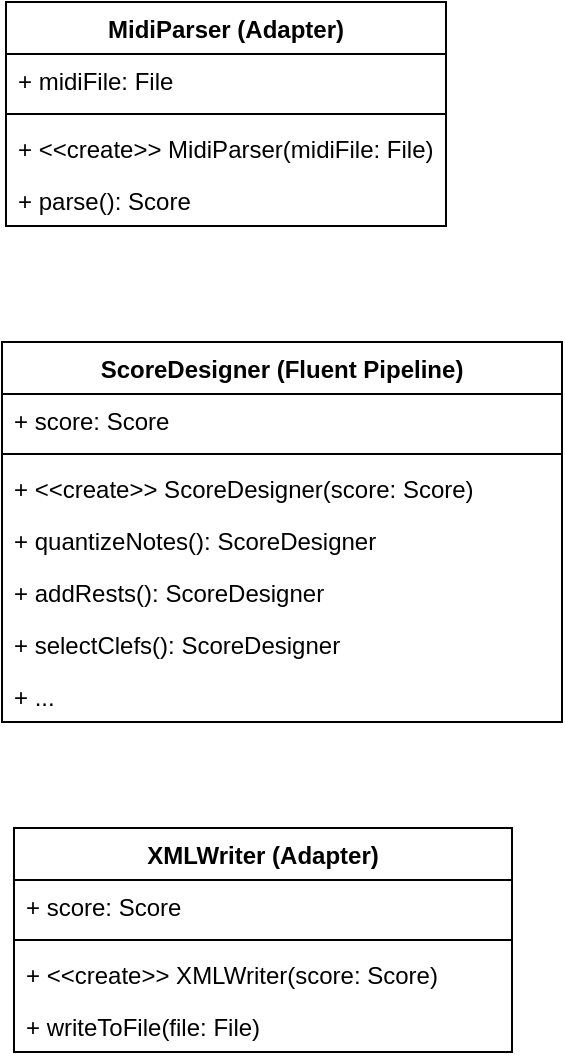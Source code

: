 <mxfile version="28.2.1">
  <diagram name="Page-1" id="jH5Ggu5JJqw-PBby8OYb">
    <mxGraphModel dx="1546" dy="889" grid="0" gridSize="10" guides="1" tooltips="1" connect="1" arrows="1" fold="1" page="1" pageScale="1" pageWidth="850" pageHeight="1100" math="0" shadow="0">
      <root>
        <mxCell id="0" />
        <mxCell id="1" parent="0" />
        <mxCell id="qydSV1-yAPoVhm1l1adm-1" value="MidiParser (Adapter)" style="swimlane;fontStyle=1;align=center;verticalAlign=top;childLayout=stackLayout;horizontal=1;startSize=26;horizontalStack=0;resizeParent=1;resizeParentMax=0;resizeLast=0;collapsible=1;marginBottom=0;whiteSpace=wrap;html=1;" vertex="1" parent="1">
          <mxGeometry x="312" y="273" width="220" height="112" as="geometry" />
        </mxCell>
        <mxCell id="qydSV1-yAPoVhm1l1adm-2" value="+ midiFile: File" style="text;strokeColor=none;fillColor=none;align=left;verticalAlign=top;spacingLeft=4;spacingRight=4;overflow=hidden;rotatable=0;points=[[0,0.5],[1,0.5]];portConstraint=eastwest;whiteSpace=wrap;html=1;" vertex="1" parent="qydSV1-yAPoVhm1l1adm-1">
          <mxGeometry y="26" width="220" height="26" as="geometry" />
        </mxCell>
        <mxCell id="qydSV1-yAPoVhm1l1adm-3" value="" style="line;strokeWidth=1;fillColor=none;align=left;verticalAlign=middle;spacingTop=-1;spacingLeft=3;spacingRight=3;rotatable=0;labelPosition=right;points=[];portConstraint=eastwest;strokeColor=inherit;" vertex="1" parent="qydSV1-yAPoVhm1l1adm-1">
          <mxGeometry y="52" width="220" height="8" as="geometry" />
        </mxCell>
        <mxCell id="qydSV1-yAPoVhm1l1adm-9" value="+ &amp;lt;&amp;lt;create&amp;gt;&amp;gt; MidiParser(midiFile: File)" style="text;strokeColor=none;fillColor=none;align=left;verticalAlign=top;spacingLeft=4;spacingRight=4;overflow=hidden;rotatable=0;points=[[0,0.5],[1,0.5]];portConstraint=eastwest;whiteSpace=wrap;html=1;" vertex="1" parent="qydSV1-yAPoVhm1l1adm-1">
          <mxGeometry y="60" width="220" height="26" as="geometry" />
        </mxCell>
        <mxCell id="qydSV1-yAPoVhm1l1adm-4" value="+ parse(): Score" style="text;strokeColor=none;fillColor=none;align=left;verticalAlign=top;spacingLeft=4;spacingRight=4;overflow=hidden;rotatable=0;points=[[0,0.5],[1,0.5]];portConstraint=eastwest;whiteSpace=wrap;html=1;" vertex="1" parent="qydSV1-yAPoVhm1l1adm-1">
          <mxGeometry y="86" width="220" height="26" as="geometry" />
        </mxCell>
        <mxCell id="qydSV1-yAPoVhm1l1adm-5" value="ScoreDesigner (Fluent Pipeline)" style="swimlane;fontStyle=1;align=center;verticalAlign=top;childLayout=stackLayout;horizontal=1;startSize=26;horizontalStack=0;resizeParent=1;resizeParentMax=0;resizeLast=0;collapsible=1;marginBottom=0;whiteSpace=wrap;html=1;" vertex="1" parent="1">
          <mxGeometry x="310" y="443" width="280" height="190" as="geometry" />
        </mxCell>
        <mxCell id="qydSV1-yAPoVhm1l1adm-6" value="+ score: Score" style="text;strokeColor=none;fillColor=none;align=left;verticalAlign=top;spacingLeft=4;spacingRight=4;overflow=hidden;rotatable=0;points=[[0,0.5],[1,0.5]];portConstraint=eastwest;whiteSpace=wrap;html=1;" vertex="1" parent="qydSV1-yAPoVhm1l1adm-5">
          <mxGeometry y="26" width="280" height="26" as="geometry" />
        </mxCell>
        <mxCell id="qydSV1-yAPoVhm1l1adm-7" value="" style="line;strokeWidth=1;fillColor=none;align=left;verticalAlign=middle;spacingTop=-1;spacingLeft=3;spacingRight=3;rotatable=0;labelPosition=right;points=[];portConstraint=eastwest;strokeColor=inherit;" vertex="1" parent="qydSV1-yAPoVhm1l1adm-5">
          <mxGeometry y="52" width="280" height="8" as="geometry" />
        </mxCell>
        <mxCell id="qydSV1-yAPoVhm1l1adm-8" value="+ &amp;lt;&amp;lt;create&amp;gt;&amp;gt; ScoreDesigner(score: Score)" style="text;strokeColor=none;fillColor=none;align=left;verticalAlign=top;spacingLeft=4;spacingRight=4;overflow=hidden;rotatable=0;points=[[0,0.5],[1,0.5]];portConstraint=eastwest;whiteSpace=wrap;html=1;" vertex="1" parent="qydSV1-yAPoVhm1l1adm-5">
          <mxGeometry y="60" width="280" height="26" as="geometry" />
        </mxCell>
        <mxCell id="qydSV1-yAPoVhm1l1adm-10" value="+ quantizeNotes(): ScoreDesigner" style="text;strokeColor=none;fillColor=none;align=left;verticalAlign=top;spacingLeft=4;spacingRight=4;overflow=hidden;rotatable=0;points=[[0,0.5],[1,0.5]];portConstraint=eastwest;whiteSpace=wrap;html=1;" vertex="1" parent="qydSV1-yAPoVhm1l1adm-5">
          <mxGeometry y="86" width="280" height="26" as="geometry" />
        </mxCell>
        <mxCell id="qydSV1-yAPoVhm1l1adm-11" value="+ addRests(): ScoreDesigner" style="text;strokeColor=none;fillColor=none;align=left;verticalAlign=top;spacingLeft=4;spacingRight=4;overflow=hidden;rotatable=0;points=[[0,0.5],[1,0.5]];portConstraint=eastwest;whiteSpace=wrap;html=1;" vertex="1" parent="qydSV1-yAPoVhm1l1adm-5">
          <mxGeometry y="112" width="280" height="26" as="geometry" />
        </mxCell>
        <mxCell id="qydSV1-yAPoVhm1l1adm-12" value="+ selectClefs(): ScoreDesigner" style="text;strokeColor=none;fillColor=none;align=left;verticalAlign=top;spacingLeft=4;spacingRight=4;overflow=hidden;rotatable=0;points=[[0,0.5],[1,0.5]];portConstraint=eastwest;whiteSpace=wrap;html=1;" vertex="1" parent="qydSV1-yAPoVhm1l1adm-5">
          <mxGeometry y="138" width="280" height="26" as="geometry" />
        </mxCell>
        <mxCell id="qydSV1-yAPoVhm1l1adm-13" value="+ ..." style="text;strokeColor=none;fillColor=none;align=left;verticalAlign=top;spacingLeft=4;spacingRight=4;overflow=hidden;rotatable=0;points=[[0,0.5],[1,0.5]];portConstraint=eastwest;whiteSpace=wrap;html=1;" vertex="1" parent="qydSV1-yAPoVhm1l1adm-5">
          <mxGeometry y="164" width="280" height="26" as="geometry" />
        </mxCell>
        <mxCell id="qydSV1-yAPoVhm1l1adm-14" value="XMLWriter (Adapter)" style="swimlane;fontStyle=1;align=center;verticalAlign=top;childLayout=stackLayout;horizontal=1;startSize=26;horizontalStack=0;resizeParent=1;resizeParentMax=0;resizeLast=0;collapsible=1;marginBottom=0;whiteSpace=wrap;html=1;" vertex="1" parent="1">
          <mxGeometry x="316" y="686" width="249" height="112" as="geometry" />
        </mxCell>
        <mxCell id="qydSV1-yAPoVhm1l1adm-15" value="+ score: Score" style="text;strokeColor=none;fillColor=none;align=left;verticalAlign=top;spacingLeft=4;spacingRight=4;overflow=hidden;rotatable=0;points=[[0,0.5],[1,0.5]];portConstraint=eastwest;whiteSpace=wrap;html=1;" vertex="1" parent="qydSV1-yAPoVhm1l1adm-14">
          <mxGeometry y="26" width="249" height="26" as="geometry" />
        </mxCell>
        <mxCell id="qydSV1-yAPoVhm1l1adm-16" value="" style="line;strokeWidth=1;fillColor=none;align=left;verticalAlign=middle;spacingTop=-1;spacingLeft=3;spacingRight=3;rotatable=0;labelPosition=right;points=[];portConstraint=eastwest;strokeColor=inherit;" vertex="1" parent="qydSV1-yAPoVhm1l1adm-14">
          <mxGeometry y="52" width="249" height="8" as="geometry" />
        </mxCell>
        <mxCell id="qydSV1-yAPoVhm1l1adm-18" value="+ &amp;lt;&amp;lt;create&amp;gt;&amp;gt; XMLWriter(score: Score)" style="text;strokeColor=none;fillColor=none;align=left;verticalAlign=top;spacingLeft=4;spacingRight=4;overflow=hidden;rotatable=0;points=[[0,0.5],[1,0.5]];portConstraint=eastwest;whiteSpace=wrap;html=1;" vertex="1" parent="qydSV1-yAPoVhm1l1adm-14">
          <mxGeometry y="60" width="249" height="26" as="geometry" />
        </mxCell>
        <mxCell id="qydSV1-yAPoVhm1l1adm-17" value="+ writeToFile(file: File)" style="text;strokeColor=none;fillColor=none;align=left;verticalAlign=top;spacingLeft=4;spacingRight=4;overflow=hidden;rotatable=0;points=[[0,0.5],[1,0.5]];portConstraint=eastwest;whiteSpace=wrap;html=1;" vertex="1" parent="qydSV1-yAPoVhm1l1adm-14">
          <mxGeometry y="86" width="249" height="26" as="geometry" />
        </mxCell>
      </root>
    </mxGraphModel>
  </diagram>
</mxfile>
